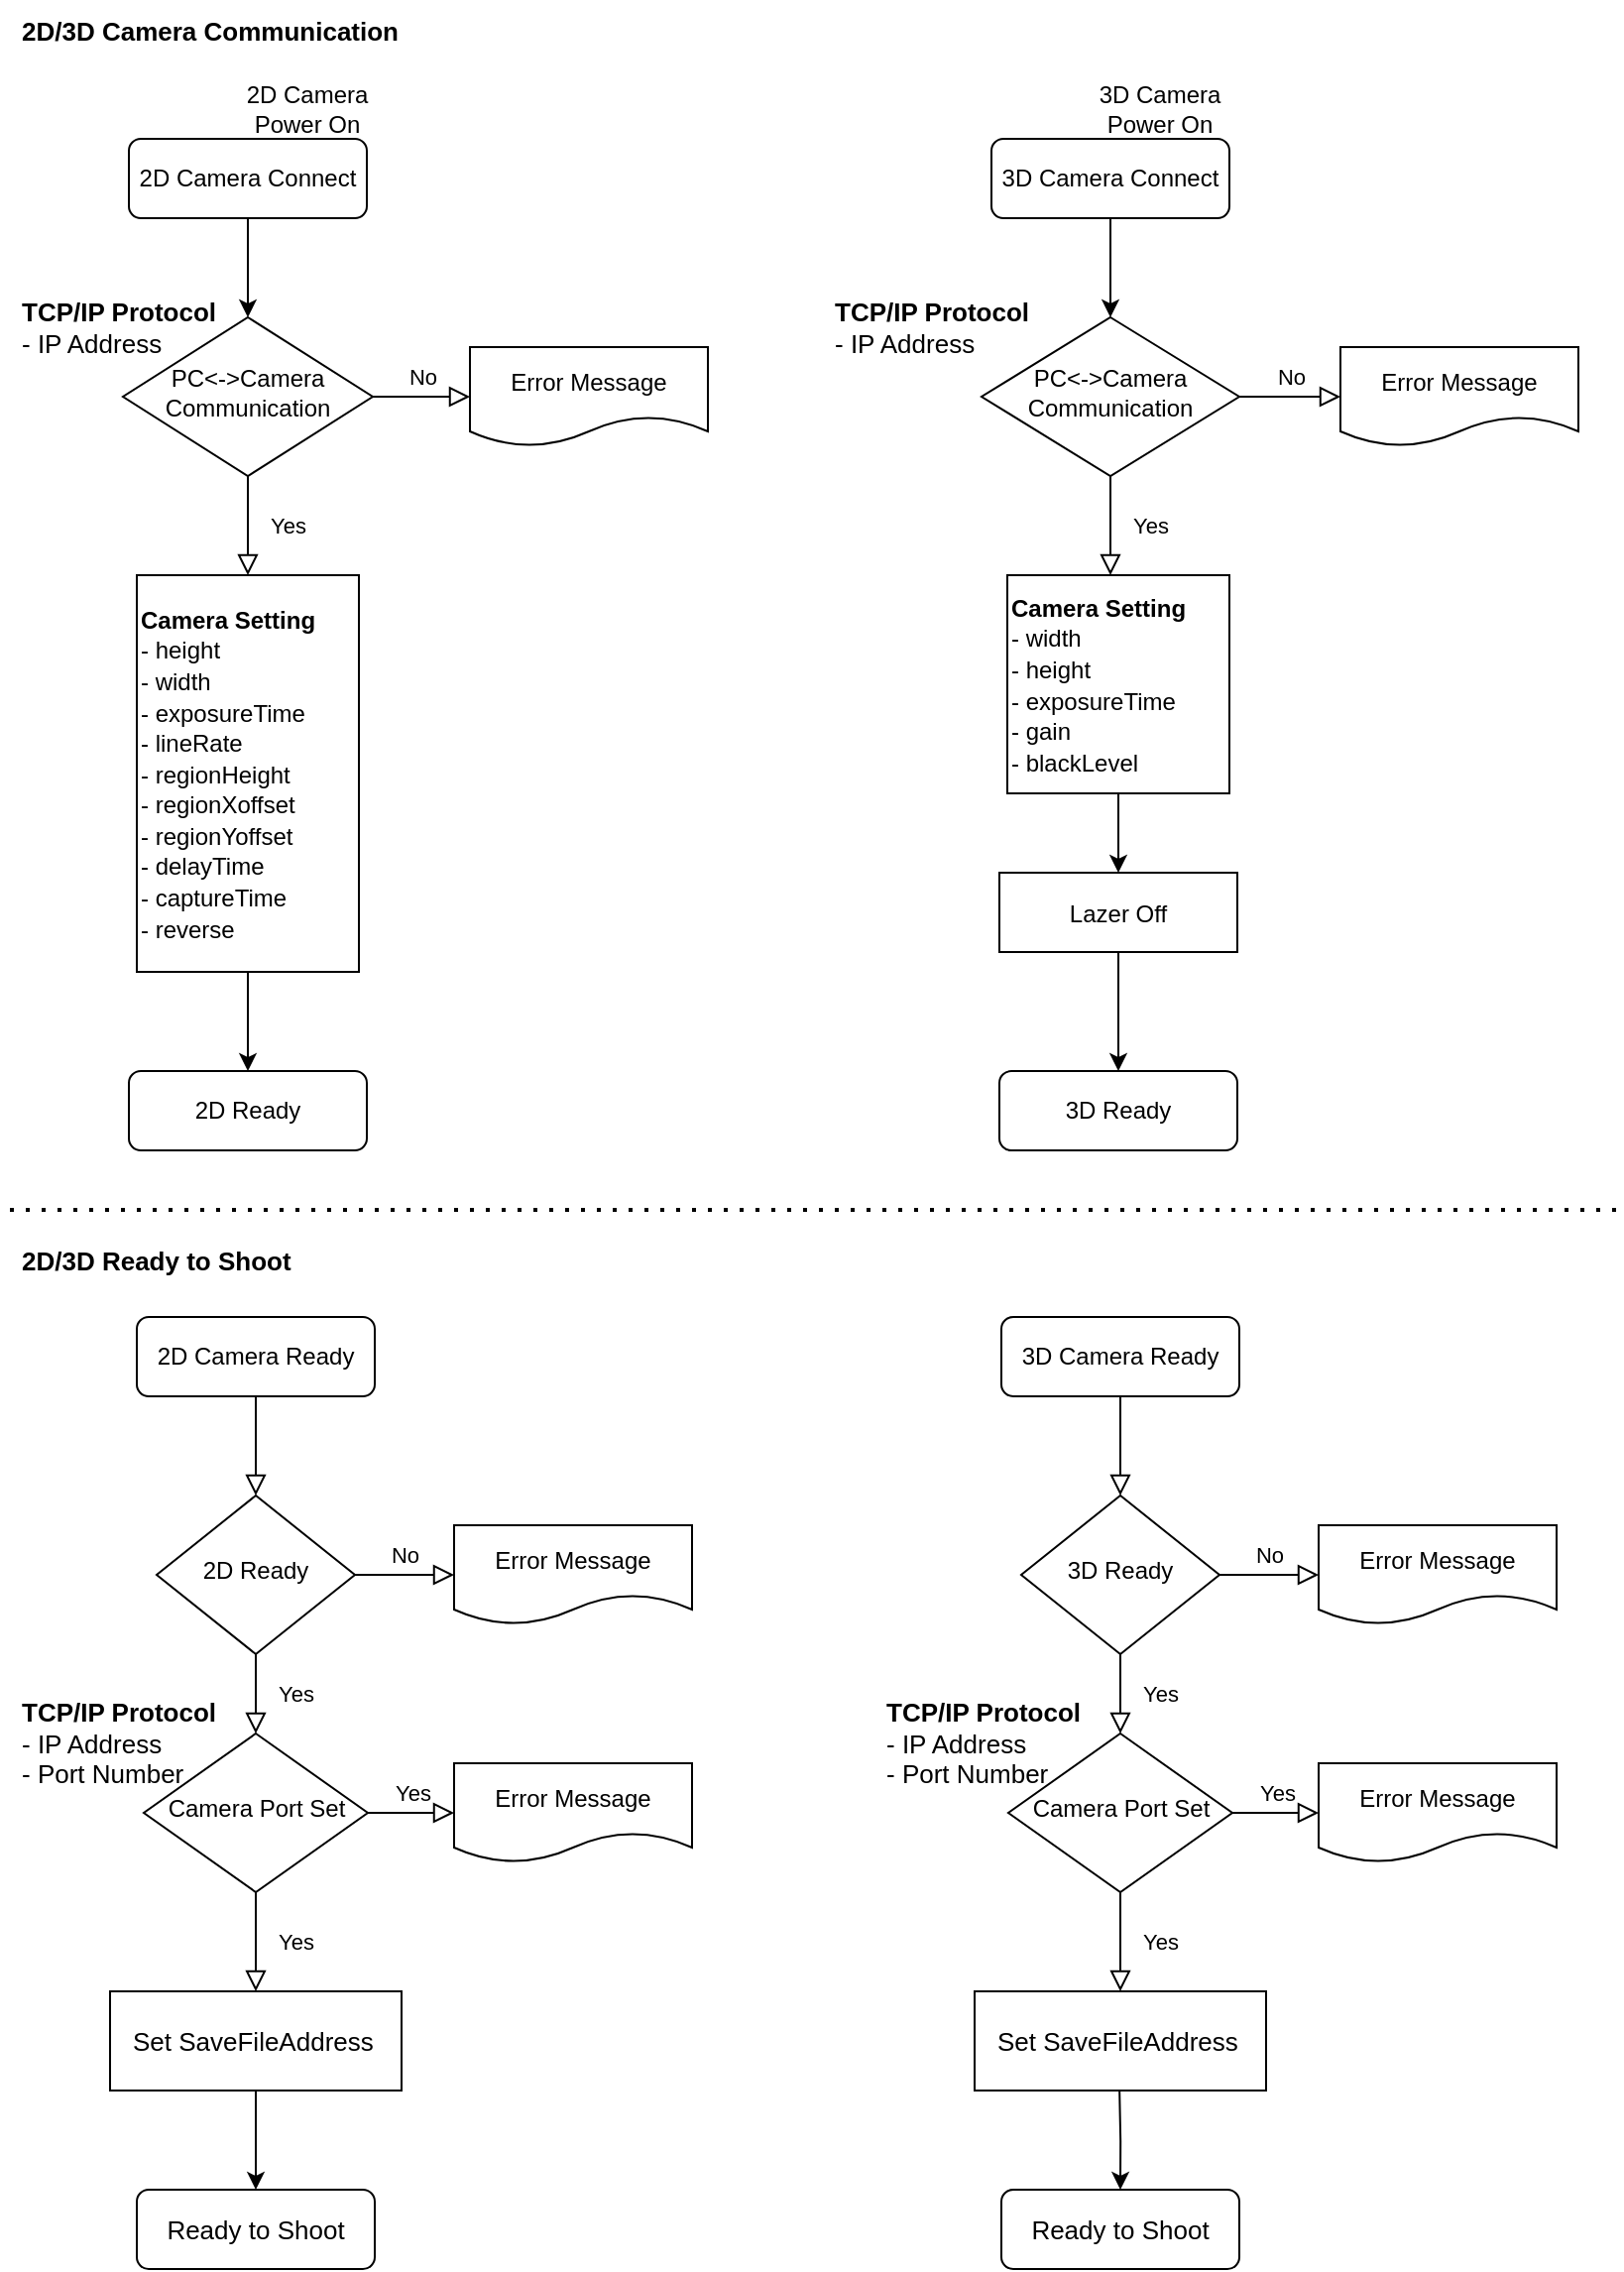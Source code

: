 <mxfile version="20.2.3" type="github">
  <diagram id="C5RBs43oDa-KdzZeNtuy" name="Page-1">
    <mxGraphModel dx="1422" dy="762" grid="1" gridSize="10" guides="1" tooltips="1" connect="1" arrows="1" fold="1" page="1" pageScale="1" pageWidth="827" pageHeight="1169" math="0" shadow="0">
      <root>
        <mxCell id="WIyWlLk6GJQsqaUBKTNV-0" />
        <mxCell id="WIyWlLk6GJQsqaUBKTNV-1" parent="WIyWlLk6GJQsqaUBKTNV-0" />
        <mxCell id="StntuvO-vUnhxlK_2Fgz-50" value="" style="edgeStyle=orthogonalEdgeStyle;rounded=0;orthogonalLoop=1;jettySize=auto;html=1;fontSize=13;" edge="1" parent="WIyWlLk6GJQsqaUBKTNV-1" source="WIyWlLk6GJQsqaUBKTNV-3" target="WIyWlLk6GJQsqaUBKTNV-6">
          <mxGeometry relative="1" as="geometry" />
        </mxCell>
        <mxCell id="WIyWlLk6GJQsqaUBKTNV-3" value="2D Camera Connect" style="rounded=1;whiteSpace=wrap;html=1;fontSize=12;glass=0;strokeWidth=1;shadow=0;" parent="WIyWlLk6GJQsqaUBKTNV-1" vertex="1">
          <mxGeometry x="69" y="80" width="120" height="40" as="geometry" />
        </mxCell>
        <mxCell id="WIyWlLk6GJQsqaUBKTNV-4" value="Yes" style="rounded=0;html=1;jettySize=auto;orthogonalLoop=1;fontSize=11;endArrow=block;endFill=0;endSize=8;strokeWidth=1;shadow=0;labelBackgroundColor=none;edgeStyle=orthogonalEdgeStyle;entryX=0.5;entryY=0;entryDx=0;entryDy=0;" parent="WIyWlLk6GJQsqaUBKTNV-1" source="WIyWlLk6GJQsqaUBKTNV-6" target="StntuvO-vUnhxlK_2Fgz-56" edge="1">
          <mxGeometry y="20" relative="1" as="geometry">
            <mxPoint as="offset" />
            <mxPoint x="131" y="290" as="targetPoint" />
          </mxGeometry>
        </mxCell>
        <mxCell id="WIyWlLk6GJQsqaUBKTNV-5" value="No" style="edgeStyle=orthogonalEdgeStyle;rounded=0;html=1;jettySize=auto;orthogonalLoop=1;fontSize=11;endArrow=block;endFill=0;endSize=8;strokeWidth=1;shadow=0;labelBackgroundColor=none;entryX=0;entryY=0.5;entryDx=0;entryDy=0;" parent="WIyWlLk6GJQsqaUBKTNV-1" source="WIyWlLk6GJQsqaUBKTNV-6" target="StntuvO-vUnhxlK_2Fgz-40" edge="1">
          <mxGeometry y="10" relative="1" as="geometry">
            <mxPoint as="offset" />
            <mxPoint x="229" y="210" as="targetPoint" />
          </mxGeometry>
        </mxCell>
        <mxCell id="WIyWlLk6GJQsqaUBKTNV-6" value="PC&amp;lt;-&amp;gt;Camera Communication" style="rhombus;whiteSpace=wrap;html=1;shadow=0;fontFamily=Helvetica;fontSize=12;align=center;strokeWidth=1;spacing=6;spacingTop=-4;" parent="WIyWlLk6GJQsqaUBKTNV-1" vertex="1">
          <mxGeometry x="66" y="170" width="126" height="80" as="geometry" />
        </mxCell>
        <mxCell id="StntuvO-vUnhxlK_2Fgz-0" value="2D Camera Power On" style="text;html=1;strokeColor=none;fillColor=none;align=center;verticalAlign=middle;whiteSpace=wrap;rounded=0;" vertex="1" parent="WIyWlLk6GJQsqaUBKTNV-1">
          <mxGeometry x="119" y="50" width="80" height="30" as="geometry" />
        </mxCell>
        <mxCell id="StntuvO-vUnhxlK_2Fgz-49" value="" style="edgeStyle=orthogonalEdgeStyle;rounded=0;orthogonalLoop=1;jettySize=auto;html=1;fontSize=13;" edge="1" parent="WIyWlLk6GJQsqaUBKTNV-1" source="StntuvO-vUnhxlK_2Fgz-2" target="StntuvO-vUnhxlK_2Fgz-5">
          <mxGeometry relative="1" as="geometry" />
        </mxCell>
        <mxCell id="StntuvO-vUnhxlK_2Fgz-2" value="3D Camera Connect" style="rounded=1;whiteSpace=wrap;html=1;fontSize=12;glass=0;strokeWidth=1;shadow=0;" vertex="1" parent="WIyWlLk6GJQsqaUBKTNV-1">
          <mxGeometry x="504" y="80" width="120" height="40" as="geometry" />
        </mxCell>
        <mxCell id="StntuvO-vUnhxlK_2Fgz-3" value="Yes" style="rounded=0;html=1;jettySize=auto;orthogonalLoop=1;fontSize=11;endArrow=block;endFill=0;endSize=8;strokeWidth=1;shadow=0;labelBackgroundColor=none;edgeStyle=orthogonalEdgeStyle;" edge="1" parent="WIyWlLk6GJQsqaUBKTNV-1" source="StntuvO-vUnhxlK_2Fgz-5">
          <mxGeometry y="20" relative="1" as="geometry">
            <mxPoint as="offset" />
            <mxPoint x="564" y="300" as="targetPoint" />
          </mxGeometry>
        </mxCell>
        <mxCell id="StntuvO-vUnhxlK_2Fgz-4" value="No" style="edgeStyle=orthogonalEdgeStyle;rounded=0;html=1;jettySize=auto;orthogonalLoop=1;fontSize=11;endArrow=block;endFill=0;endSize=8;strokeWidth=1;shadow=0;labelBackgroundColor=none;entryX=0;entryY=0.5;entryDx=0;entryDy=0;" edge="1" parent="WIyWlLk6GJQsqaUBKTNV-1" source="StntuvO-vUnhxlK_2Fgz-5" target="StntuvO-vUnhxlK_2Fgz-41">
          <mxGeometry y="10" relative="1" as="geometry">
            <mxPoint as="offset" />
            <mxPoint x="664.0" y="210" as="targetPoint" />
          </mxGeometry>
        </mxCell>
        <mxCell id="StntuvO-vUnhxlK_2Fgz-5" value="PC&amp;lt;-&amp;gt;Camera Communication" style="rhombus;whiteSpace=wrap;html=1;shadow=0;fontFamily=Helvetica;fontSize=12;align=center;strokeWidth=1;spacing=6;spacingTop=-4;" vertex="1" parent="WIyWlLk6GJQsqaUBKTNV-1">
          <mxGeometry x="499" y="170" width="130" height="80" as="geometry" />
        </mxCell>
        <mxCell id="StntuvO-vUnhxlK_2Fgz-11" value="3D Ready" style="rounded=1;whiteSpace=wrap;html=1;fontSize=12;glass=0;strokeWidth=1;shadow=0;" vertex="1" parent="WIyWlLk6GJQsqaUBKTNV-1">
          <mxGeometry x="508" y="550" width="120" height="40" as="geometry" />
        </mxCell>
        <mxCell id="StntuvO-vUnhxlK_2Fgz-12" value="3D Camera Power On" style="text;html=1;strokeColor=none;fillColor=none;align=center;verticalAlign=middle;whiteSpace=wrap;rounded=0;" vertex="1" parent="WIyWlLk6GJQsqaUBKTNV-1">
          <mxGeometry x="549" y="50" width="80" height="30" as="geometry" />
        </mxCell>
        <mxCell id="StntuvO-vUnhxlK_2Fgz-26" value="" style="rounded=0;html=1;jettySize=auto;orthogonalLoop=1;fontSize=11;endArrow=block;endFill=0;endSize=8;strokeWidth=1;shadow=0;labelBackgroundColor=none;edgeStyle=orthogonalEdgeStyle;" edge="1" parent="WIyWlLk6GJQsqaUBKTNV-1" source="StntuvO-vUnhxlK_2Fgz-27" target="StntuvO-vUnhxlK_2Fgz-30">
          <mxGeometry relative="1" as="geometry" />
        </mxCell>
        <mxCell id="StntuvO-vUnhxlK_2Fgz-27" value="2D Camera Ready" style="rounded=1;whiteSpace=wrap;html=1;fontSize=12;glass=0;strokeWidth=1;shadow=0;" vertex="1" parent="WIyWlLk6GJQsqaUBKTNV-1">
          <mxGeometry x="73" y="674" width="120" height="40" as="geometry" />
        </mxCell>
        <mxCell id="StntuvO-vUnhxlK_2Fgz-28" value="Yes" style="rounded=0;html=1;jettySize=auto;orthogonalLoop=1;fontSize=11;endArrow=block;endFill=0;endSize=8;strokeWidth=1;shadow=0;labelBackgroundColor=none;edgeStyle=orthogonalEdgeStyle;" edge="1" parent="WIyWlLk6GJQsqaUBKTNV-1" source="StntuvO-vUnhxlK_2Fgz-30" target="StntuvO-vUnhxlK_2Fgz-34">
          <mxGeometry y="20" relative="1" as="geometry">
            <mxPoint as="offset" />
          </mxGeometry>
        </mxCell>
        <mxCell id="StntuvO-vUnhxlK_2Fgz-29" value="No" style="edgeStyle=orthogonalEdgeStyle;rounded=0;html=1;jettySize=auto;orthogonalLoop=1;fontSize=11;endArrow=block;endFill=0;endSize=8;strokeWidth=1;shadow=0;labelBackgroundColor=none;entryX=0;entryY=0.5;entryDx=0;entryDy=0;" edge="1" parent="WIyWlLk6GJQsqaUBKTNV-1" source="StntuvO-vUnhxlK_2Fgz-30" target="StntuvO-vUnhxlK_2Fgz-62">
          <mxGeometry y="10" relative="1" as="geometry">
            <mxPoint as="offset" />
            <mxPoint x="233" y="804" as="targetPoint" />
          </mxGeometry>
        </mxCell>
        <mxCell id="StntuvO-vUnhxlK_2Fgz-30" value="2D Ready" style="rhombus;whiteSpace=wrap;html=1;shadow=0;fontFamily=Helvetica;fontSize=12;align=center;strokeWidth=1;spacing=6;spacingTop=-4;" vertex="1" parent="WIyWlLk6GJQsqaUBKTNV-1">
          <mxGeometry x="83" y="764" width="100" height="80" as="geometry" />
        </mxCell>
        <mxCell id="StntuvO-vUnhxlK_2Fgz-33" value="Yes" style="edgeStyle=orthogonalEdgeStyle;rounded=0;html=1;jettySize=auto;orthogonalLoop=1;fontSize=11;endArrow=block;endFill=0;endSize=8;strokeWidth=1;shadow=0;labelBackgroundColor=none;entryX=0;entryY=0.5;entryDx=0;entryDy=0;" edge="1" parent="WIyWlLk6GJQsqaUBKTNV-1" source="StntuvO-vUnhxlK_2Fgz-34" target="StntuvO-vUnhxlK_2Fgz-63">
          <mxGeometry y="10" relative="1" as="geometry">
            <mxPoint as="offset" />
            <mxPoint x="233" y="924" as="targetPoint" />
          </mxGeometry>
        </mxCell>
        <mxCell id="StntuvO-vUnhxlK_2Fgz-34" value="Camera Port Set" style="rhombus;whiteSpace=wrap;html=1;shadow=0;fontFamily=Helvetica;fontSize=12;align=center;strokeWidth=1;spacing=6;spacingTop=-4;" vertex="1" parent="WIyWlLk6GJQsqaUBKTNV-1">
          <mxGeometry x="76.5" y="884" width="113" height="80" as="geometry" />
        </mxCell>
        <mxCell id="StntuvO-vUnhxlK_2Fgz-38" value="2D Ready" style="rounded=1;whiteSpace=wrap;html=1;fontSize=12;glass=0;strokeWidth=1;shadow=0;" vertex="1" parent="WIyWlLk6GJQsqaUBKTNV-1">
          <mxGeometry x="69" y="550" width="120" height="40" as="geometry" />
        </mxCell>
        <mxCell id="StntuvO-vUnhxlK_2Fgz-40" value="Error Message" style="shape=document;whiteSpace=wrap;html=1;boundedLbl=1;" vertex="1" parent="WIyWlLk6GJQsqaUBKTNV-1">
          <mxGeometry x="241" y="185" width="120" height="50" as="geometry" />
        </mxCell>
        <mxCell id="StntuvO-vUnhxlK_2Fgz-41" value="Error Message" style="shape=document;whiteSpace=wrap;html=1;boundedLbl=1;" vertex="1" parent="WIyWlLk6GJQsqaUBKTNV-1">
          <mxGeometry x="680" y="185" width="120" height="50" as="geometry" />
        </mxCell>
        <mxCell id="StntuvO-vUnhxlK_2Fgz-42" value="" style="endArrow=none;dashed=1;html=1;dashPattern=1 3;strokeWidth=2;rounded=0;" edge="1" parent="WIyWlLk6GJQsqaUBKTNV-1">
          <mxGeometry width="50" height="50" relative="1" as="geometry">
            <mxPoint x="9" y="620" as="sourcePoint" />
            <mxPoint x="820" y="620" as="targetPoint" />
          </mxGeometry>
        </mxCell>
        <mxCell id="StntuvO-vUnhxlK_2Fgz-43" value="2D/3D Camera Communication" style="text;strokeColor=none;fillColor=none;align=left;verticalAlign=middle;spacingLeft=4;spacingRight=4;overflow=hidden;points=[[0,0.5],[1,0.5]];portConstraint=eastwest;rotatable=0;fontStyle=1;fontSize=13;" vertex="1" parent="WIyWlLk6GJQsqaUBKTNV-1">
          <mxGeometry x="9" y="10" width="203" height="30" as="geometry" />
        </mxCell>
        <mxCell id="StntuvO-vUnhxlK_2Fgz-48" value="" style="edgeStyle=orthogonalEdgeStyle;rounded=0;orthogonalLoop=1;jettySize=auto;html=1;fontSize=13;" edge="1" parent="WIyWlLk6GJQsqaUBKTNV-1" source="StntuvO-vUnhxlK_2Fgz-44" target="StntuvO-vUnhxlK_2Fgz-11">
          <mxGeometry relative="1" as="geometry" />
        </mxCell>
        <mxCell id="StntuvO-vUnhxlK_2Fgz-44" value="&lt;span style=&quot;font-size: 12px;&quot;&gt;Lazer Off&lt;/span&gt;" style="rounded=0;whiteSpace=wrap;html=1;fontSize=13;" vertex="1" parent="WIyWlLk6GJQsqaUBKTNV-1">
          <mxGeometry x="508" y="450" width="120" height="40" as="geometry" />
        </mxCell>
        <mxCell id="StntuvO-vUnhxlK_2Fgz-51" value="&lt;b&gt;TCP/IP Protocol&lt;/b&gt;&lt;br&gt;&lt;div style=&quot;text-align: left;&quot;&gt;&lt;span style=&quot;background-color: initial;&quot;&gt;- IP Address&lt;/span&gt;&lt;/div&gt;" style="text;html=1;strokeColor=none;fillColor=none;align=center;verticalAlign=middle;whiteSpace=wrap;rounded=0;fontSize=13;" vertex="1" parent="WIyWlLk6GJQsqaUBKTNV-1">
          <mxGeometry x="9" y="150" width="110" height="50" as="geometry" />
        </mxCell>
        <mxCell id="StntuvO-vUnhxlK_2Fgz-52" value="&lt;div style=&quot;text-align: left;&quot;&gt;&lt;b style=&quot;background-color: initial;&quot;&gt;TCP/IP Protocol&lt;/b&gt;&lt;/div&gt;&lt;div style=&quot;text-align: left;&quot;&gt;&lt;span style=&quot;background-color: initial;&quot;&gt;- IP Address&lt;/span&gt;&lt;/div&gt;" style="text;html=1;strokeColor=none;fillColor=none;align=center;verticalAlign=middle;whiteSpace=wrap;rounded=0;fontSize=13;" vertex="1" parent="WIyWlLk6GJQsqaUBKTNV-1">
          <mxGeometry x="414" y="150" width="120" height="50" as="geometry" />
        </mxCell>
        <mxCell id="StntuvO-vUnhxlK_2Fgz-59" value="" style="edgeStyle=orthogonalEdgeStyle;rounded=0;orthogonalLoop=1;jettySize=auto;html=1;fontSize=13;" edge="1" parent="WIyWlLk6GJQsqaUBKTNV-1" source="StntuvO-vUnhxlK_2Fgz-56" target="StntuvO-vUnhxlK_2Fgz-38">
          <mxGeometry relative="1" as="geometry" />
        </mxCell>
        <mxCell id="StntuvO-vUnhxlK_2Fgz-56" value="&lt;span style=&quot;font-size: 12px;&quot;&gt;&lt;b&gt;Camera Setting&lt;/b&gt;&lt;br&gt;- height&lt;br&gt;- width&lt;br&gt;- exposureTime&lt;br&gt;- lineRate&lt;br&gt;- regionHeight&lt;br&gt;- regionXoffset&lt;br&gt;- regionYoffset&lt;br&gt;- delayTime&lt;br&gt;- captureTime&lt;br&gt;- reverse&lt;br&gt;&lt;/span&gt;" style="rounded=0;whiteSpace=wrap;html=1;fontSize=13;align=left;" vertex="1" parent="WIyWlLk6GJQsqaUBKTNV-1">
          <mxGeometry x="73" y="300" width="112" height="200" as="geometry" />
        </mxCell>
        <mxCell id="StntuvO-vUnhxlK_2Fgz-58" value="&lt;div style=&quot;text-align: left;&quot;&gt;&lt;b style=&quot;background-color: initial;&quot;&gt;TCP/IP Protocol&lt;/b&gt;&lt;/div&gt;&lt;div style=&quot;text-align: left;&quot;&gt;&lt;span style=&quot;background-color: initial;&quot;&gt;- IP Address&lt;/span&gt;&lt;/div&gt;&lt;div style=&quot;text-align: left;&quot;&gt;&lt;span style=&quot;background-color: initial;&quot;&gt;- Port Number&lt;/span&gt;&lt;/div&gt;" style="text;html=1;strokeColor=none;fillColor=none;align=center;verticalAlign=middle;whiteSpace=wrap;rounded=0;fontSize=13;" vertex="1" parent="WIyWlLk6GJQsqaUBKTNV-1">
          <mxGeometry x="4" y="864" width="120" height="50" as="geometry" />
        </mxCell>
        <mxCell id="StntuvO-vUnhxlK_2Fgz-61" value="" style="edgeStyle=orthogonalEdgeStyle;rounded=0;orthogonalLoop=1;jettySize=auto;html=1;fontSize=13;" edge="1" parent="WIyWlLk6GJQsqaUBKTNV-1" source="StntuvO-vUnhxlK_2Fgz-60" target="StntuvO-vUnhxlK_2Fgz-44">
          <mxGeometry relative="1" as="geometry" />
        </mxCell>
        <mxCell id="StntuvO-vUnhxlK_2Fgz-60" value="&lt;span style=&quot;font-size: 12px;&quot;&gt;&lt;b&gt;Camera Setting&lt;/b&gt;&lt;br&gt;- width&lt;br&gt;- height&lt;br&gt;- exposureTime&lt;br&gt;- gain&lt;br&gt;- blackLevel&lt;br&gt;&lt;/span&gt;" style="rounded=0;whiteSpace=wrap;html=1;fontSize=13;align=left;" vertex="1" parent="WIyWlLk6GJQsqaUBKTNV-1">
          <mxGeometry x="512" y="300" width="112" height="110" as="geometry" />
        </mxCell>
        <mxCell id="StntuvO-vUnhxlK_2Fgz-62" value="Error Message" style="shape=document;whiteSpace=wrap;html=1;boundedLbl=1;" vertex="1" parent="WIyWlLk6GJQsqaUBKTNV-1">
          <mxGeometry x="233" y="779" width="120" height="50" as="geometry" />
        </mxCell>
        <mxCell id="StntuvO-vUnhxlK_2Fgz-63" value="Error Message" style="shape=document;whiteSpace=wrap;html=1;boundedLbl=1;" vertex="1" parent="WIyWlLk6GJQsqaUBKTNV-1">
          <mxGeometry x="233" y="899" width="120" height="50" as="geometry" />
        </mxCell>
        <mxCell id="StntuvO-vUnhxlK_2Fgz-65" value="Yes" style="rounded=0;html=1;jettySize=auto;orthogonalLoop=1;fontSize=11;endArrow=block;endFill=0;endSize=8;strokeWidth=1;shadow=0;labelBackgroundColor=none;edgeStyle=orthogonalEdgeStyle;exitX=0.5;exitY=1;exitDx=0;exitDy=0;entryX=0.5;entryY=0;entryDx=0;entryDy=0;" edge="1" parent="WIyWlLk6GJQsqaUBKTNV-1" source="StntuvO-vUnhxlK_2Fgz-34" target="StntuvO-vUnhxlK_2Fgz-66">
          <mxGeometry y="20" relative="1" as="geometry">
            <mxPoint as="offset" />
            <mxPoint x="143" y="854" as="sourcePoint" />
            <mxPoint x="133" y="1024" as="targetPoint" />
          </mxGeometry>
        </mxCell>
        <mxCell id="StntuvO-vUnhxlK_2Fgz-91" style="edgeStyle=orthogonalEdgeStyle;rounded=0;orthogonalLoop=1;jettySize=auto;html=1;entryX=0.5;entryY=0;entryDx=0;entryDy=0;fontSize=13;" edge="1" parent="WIyWlLk6GJQsqaUBKTNV-1" source="StntuvO-vUnhxlK_2Fgz-66" target="StntuvO-vUnhxlK_2Fgz-89">
          <mxGeometry relative="1" as="geometry" />
        </mxCell>
        <mxCell id="StntuvO-vUnhxlK_2Fgz-66" value="Set SaveFileAddress&amp;nbsp;" style="rounded=0;whiteSpace=wrap;html=1;fontSize=13;" vertex="1" parent="WIyWlLk6GJQsqaUBKTNV-1">
          <mxGeometry x="59.5" y="1014" width="147" height="50" as="geometry" />
        </mxCell>
        <mxCell id="StntuvO-vUnhxlK_2Fgz-68" value="" style="rounded=0;html=1;jettySize=auto;orthogonalLoop=1;fontSize=11;endArrow=block;endFill=0;endSize=8;strokeWidth=1;shadow=0;labelBackgroundColor=none;edgeStyle=orthogonalEdgeStyle;" edge="1" parent="WIyWlLk6GJQsqaUBKTNV-1" source="StntuvO-vUnhxlK_2Fgz-69" target="StntuvO-vUnhxlK_2Fgz-72">
          <mxGeometry relative="1" as="geometry" />
        </mxCell>
        <mxCell id="StntuvO-vUnhxlK_2Fgz-69" value="3D Camera Ready" style="rounded=1;whiteSpace=wrap;html=1;fontSize=12;glass=0;strokeWidth=1;shadow=0;" vertex="1" parent="WIyWlLk6GJQsqaUBKTNV-1">
          <mxGeometry x="509" y="674" width="120" height="40" as="geometry" />
        </mxCell>
        <mxCell id="StntuvO-vUnhxlK_2Fgz-70" value="Yes" style="rounded=0;html=1;jettySize=auto;orthogonalLoop=1;fontSize=11;endArrow=block;endFill=0;endSize=8;strokeWidth=1;shadow=0;labelBackgroundColor=none;edgeStyle=orthogonalEdgeStyle;" edge="1" parent="WIyWlLk6GJQsqaUBKTNV-1" source="StntuvO-vUnhxlK_2Fgz-72" target="StntuvO-vUnhxlK_2Fgz-74">
          <mxGeometry y="20" relative="1" as="geometry">
            <mxPoint as="offset" />
          </mxGeometry>
        </mxCell>
        <mxCell id="StntuvO-vUnhxlK_2Fgz-71" value="No" style="edgeStyle=orthogonalEdgeStyle;rounded=0;html=1;jettySize=auto;orthogonalLoop=1;fontSize=11;endArrow=block;endFill=0;endSize=8;strokeWidth=1;shadow=0;labelBackgroundColor=none;entryX=0;entryY=0.5;entryDx=0;entryDy=0;" edge="1" parent="WIyWlLk6GJQsqaUBKTNV-1" source="StntuvO-vUnhxlK_2Fgz-72" target="StntuvO-vUnhxlK_2Fgz-76">
          <mxGeometry y="10" relative="1" as="geometry">
            <mxPoint as="offset" />
            <mxPoint x="669" y="804" as="targetPoint" />
          </mxGeometry>
        </mxCell>
        <mxCell id="StntuvO-vUnhxlK_2Fgz-72" value="3D Ready" style="rhombus;whiteSpace=wrap;html=1;shadow=0;fontFamily=Helvetica;fontSize=12;align=center;strokeWidth=1;spacing=6;spacingTop=-4;" vertex="1" parent="WIyWlLk6GJQsqaUBKTNV-1">
          <mxGeometry x="519" y="764" width="100" height="80" as="geometry" />
        </mxCell>
        <mxCell id="StntuvO-vUnhxlK_2Fgz-73" value="Yes" style="edgeStyle=orthogonalEdgeStyle;rounded=0;html=1;jettySize=auto;orthogonalLoop=1;fontSize=11;endArrow=block;endFill=0;endSize=8;strokeWidth=1;shadow=0;labelBackgroundColor=none;entryX=0;entryY=0.5;entryDx=0;entryDy=0;" edge="1" parent="WIyWlLk6GJQsqaUBKTNV-1" source="StntuvO-vUnhxlK_2Fgz-74" target="StntuvO-vUnhxlK_2Fgz-77">
          <mxGeometry y="10" relative="1" as="geometry">
            <mxPoint as="offset" />
            <mxPoint x="669" y="924" as="targetPoint" />
          </mxGeometry>
        </mxCell>
        <mxCell id="StntuvO-vUnhxlK_2Fgz-74" value="Camera Port Set" style="rhombus;whiteSpace=wrap;html=1;shadow=0;fontFamily=Helvetica;fontSize=12;align=center;strokeWidth=1;spacing=6;spacingTop=-4;" vertex="1" parent="WIyWlLk6GJQsqaUBKTNV-1">
          <mxGeometry x="512.5" y="884" width="113" height="80" as="geometry" />
        </mxCell>
        <mxCell id="StntuvO-vUnhxlK_2Fgz-75" value="&lt;div style=&quot;text-align: left;&quot;&gt;&lt;b style=&quot;background-color: initial;&quot;&gt;TCP/IP Protocol&lt;/b&gt;&lt;/div&gt;&lt;div style=&quot;text-align: left;&quot;&gt;&lt;span style=&quot;background-color: initial;&quot;&gt;- IP Address&lt;/span&gt;&lt;/div&gt;&lt;div style=&quot;text-align: left;&quot;&gt;&lt;span style=&quot;background-color: initial;&quot;&gt;- Port Number&lt;/span&gt;&lt;/div&gt;" style="text;html=1;strokeColor=none;fillColor=none;align=center;verticalAlign=middle;whiteSpace=wrap;rounded=0;fontSize=13;" vertex="1" parent="WIyWlLk6GJQsqaUBKTNV-1">
          <mxGeometry x="440" y="864" width="120" height="50" as="geometry" />
        </mxCell>
        <mxCell id="StntuvO-vUnhxlK_2Fgz-76" value="Error Message" style="shape=document;whiteSpace=wrap;html=1;boundedLbl=1;" vertex="1" parent="WIyWlLk6GJQsqaUBKTNV-1">
          <mxGeometry x="669" y="779" width="120" height="50" as="geometry" />
        </mxCell>
        <mxCell id="StntuvO-vUnhxlK_2Fgz-77" value="Error Message" style="shape=document;whiteSpace=wrap;html=1;boundedLbl=1;" vertex="1" parent="WIyWlLk6GJQsqaUBKTNV-1">
          <mxGeometry x="669" y="899" width="120" height="50" as="geometry" />
        </mxCell>
        <mxCell id="StntuvO-vUnhxlK_2Fgz-78" value="Yes" style="rounded=0;html=1;jettySize=auto;orthogonalLoop=1;fontSize=11;endArrow=block;endFill=0;endSize=8;strokeWidth=1;shadow=0;labelBackgroundColor=none;edgeStyle=orthogonalEdgeStyle;exitX=0.5;exitY=1;exitDx=0;exitDy=0;entryX=0.5;entryY=0;entryDx=0;entryDy=0;" edge="1" parent="WIyWlLk6GJQsqaUBKTNV-1" source="StntuvO-vUnhxlK_2Fgz-74" target="StntuvO-vUnhxlK_2Fgz-79">
          <mxGeometry y="20" relative="1" as="geometry">
            <mxPoint as="offset" />
            <mxPoint x="579" y="854" as="sourcePoint" />
            <mxPoint x="569" y="1024" as="targetPoint" />
          </mxGeometry>
        </mxCell>
        <mxCell id="StntuvO-vUnhxlK_2Fgz-79" value="Set SaveFileAddress&amp;nbsp;" style="rounded=0;whiteSpace=wrap;html=1;fontSize=13;" vertex="1" parent="WIyWlLk6GJQsqaUBKTNV-1">
          <mxGeometry x="495.5" y="1014" width="147" height="50" as="geometry" />
        </mxCell>
        <mxCell id="StntuvO-vUnhxlK_2Fgz-86" value="" style="edgeStyle=orthogonalEdgeStyle;rounded=0;orthogonalLoop=1;jettySize=auto;html=1;fontSize=13;entryX=0.5;entryY=0;entryDx=0;entryDy=0;" edge="1" parent="WIyWlLk6GJQsqaUBKTNV-1" target="StntuvO-vUnhxlK_2Fgz-87">
          <mxGeometry relative="1" as="geometry">
            <mxPoint x="568.58" y="1064" as="sourcePoint" />
            <mxPoint x="568.58" y="1114" as="targetPoint" />
          </mxGeometry>
        </mxCell>
        <mxCell id="StntuvO-vUnhxlK_2Fgz-87" value="&lt;span style=&quot;font-size: 13px;&quot;&gt;Ready to Shoot&lt;/span&gt;" style="rounded=1;whiteSpace=wrap;html=1;fontSize=12;glass=0;strokeWidth=1;shadow=0;" vertex="1" parent="WIyWlLk6GJQsqaUBKTNV-1">
          <mxGeometry x="509" y="1114" width="120" height="40" as="geometry" />
        </mxCell>
        <mxCell id="StntuvO-vUnhxlK_2Fgz-89" value="&lt;span style=&quot;font-size: 13px;&quot;&gt;Ready to Shoot&lt;/span&gt;" style="rounded=1;whiteSpace=wrap;html=1;fontSize=12;glass=0;strokeWidth=1;shadow=0;" vertex="1" parent="WIyWlLk6GJQsqaUBKTNV-1">
          <mxGeometry x="73" y="1114" width="120" height="40" as="geometry" />
        </mxCell>
        <mxCell id="StntuvO-vUnhxlK_2Fgz-93" value="2D/3D Ready to Shoot" style="text;strokeColor=none;fillColor=none;align=left;verticalAlign=middle;spacingLeft=4;spacingRight=4;overflow=hidden;points=[[0,0.5],[1,0.5]];portConstraint=eastwest;rotatable=0;fontStyle=1;fontSize=13;" vertex="1" parent="WIyWlLk6GJQsqaUBKTNV-1">
          <mxGeometry x="9" y="630" width="203" height="30" as="geometry" />
        </mxCell>
      </root>
    </mxGraphModel>
  </diagram>
</mxfile>
